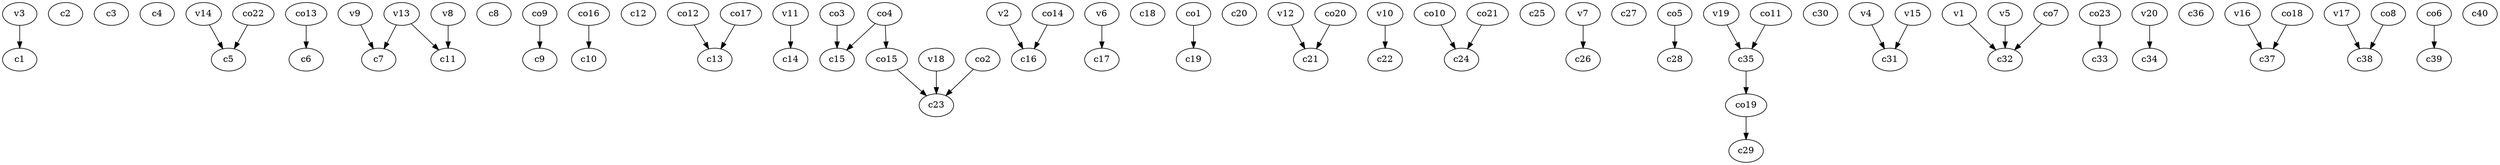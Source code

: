 strict digraph  {
c1;
c2;
c3;
c4;
c5;
c6;
c7;
c8;
c9;
c10;
c11;
c12;
c13;
c14;
c15;
c16;
c17;
c18;
c19;
c20;
c21;
c22;
c23;
c24;
c25;
c26;
c27;
c28;
c29;
c30;
c31;
c32;
c33;
c34;
c35;
c36;
c37;
c38;
c39;
c40;
v1;
v2;
v3;
v4;
v5;
v6;
v7;
v8;
v9;
v10;
v11;
v12;
v13;
v14;
v15;
v16;
v17;
v18;
v19;
v20;
co1;
co2;
co3;
co4;
co5;
co6;
co7;
co8;
co9;
co10;
co11;
co12;
co13;
co14;
co15;
co16;
co17;
co18;
co19;
co20;
co21;
co22;
co23;
c35 -> co19  [weight=1];
v1 -> c32  [weight=1];
v2 -> c16  [weight=1];
v3 -> c1  [weight=1];
v4 -> c31  [weight=1];
v5 -> c32  [weight=1];
v6 -> c17  [weight=1];
v7 -> c26  [weight=1];
v8 -> c11  [weight=1];
v9 -> c7  [weight=1];
v10 -> c22  [weight=1];
v11 -> c14  [weight=1];
v12 -> c21  [weight=1];
v13 -> c11  [weight=1];
v13 -> c7  [weight=1];
v14 -> c5  [weight=1];
v15 -> c31  [weight=1];
v16 -> c37  [weight=1];
v17 -> c38  [weight=1];
v18 -> c23  [weight=1];
v19 -> c35  [weight=1];
v20 -> c34  [weight=1];
co1 -> c19  [weight=1];
co2 -> c23  [weight=1];
co3 -> c15  [weight=1];
co4 -> c15  [weight=1];
co4 -> co15  [weight=1];
co5 -> c28  [weight=1];
co6 -> c39  [weight=1];
co7 -> c32  [weight=1];
co8 -> c38  [weight=1];
co9 -> c9  [weight=1];
co10 -> c24  [weight=1];
co11 -> c35  [weight=1];
co12 -> c13  [weight=1];
co13 -> c6  [weight=1];
co14 -> c16  [weight=1];
co15 -> c23  [weight=1];
co16 -> c10  [weight=1];
co17 -> c13  [weight=1];
co18 -> c37  [weight=1];
co19 -> c29  [weight=1];
co20 -> c21  [weight=1];
co21 -> c24  [weight=1];
co22 -> c5  [weight=1];
co23 -> c33  [weight=1];
}
